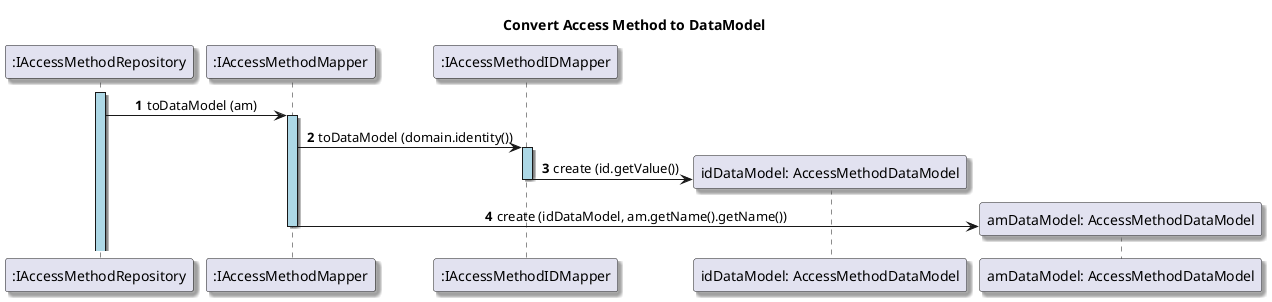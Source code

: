 @startuml

title Convert Access Method to DataModel

autonumber
skinparam {
  ActivityPadding 2
  ActivityMargin 2
  BoxPadding 2
}
skinparam defaultTextAlignment center
skinparam shadowing true

participant ":IAccessMethodRepository" as IAMRepository
activate IAMRepository #LightBlue
participant ":IAccessMethodMapper" as amMapper
IAMRepository -> amMapper: toDataModel (am)
activate amMapper #LightBlue

participant ":IAccessMethodIDMapper" as amIDMapper
amMapper -> amIDMapper: toDataModel (domain.identity())

activate amIDMapper #LightBlue
create "idDataModel: AccessMethodDataModel"
amIDMapper -> "idDataModel: AccessMethodDataModel": create (id.getValue())
deactivate amIDMapper

create "amDataModel: AccessMethodDataModel" #LightBlue
amMapper -> "amDataModel: AccessMethodDataModel": create (idDataModel, am.getName().getName())
deactivate amMapper

@enduml
